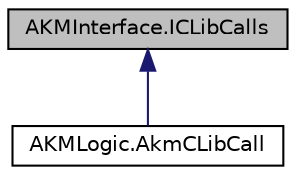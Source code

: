digraph "AKMInterface.ICLibCalls"
{
 // LATEX_PDF_SIZE
  edge [fontname="Helvetica",fontsize="10",labelfontname="Helvetica",labelfontsize="10"];
  node [fontname="Helvetica",fontsize="10",shape=record];
  Node1 [label="AKMInterface.ICLibCalls",height=0.2,width=0.4,color="black", fillcolor="grey75", style="filled", fontcolor="black",tooltip=" "];
  Node1 -> Node2 [dir="back",color="midnightblue",fontsize="10",style="solid",fontname="Helvetica"];
  Node2 [label="AKMLogic.AkmCLibCall",height=0.2,width=0.4,color="black", fillcolor="white", style="filled",URL="$class_a_k_m_logic_1_1_akm_c_lib_call.html",tooltip="Empty class used as a default implementation of C library calls interface"];
}
